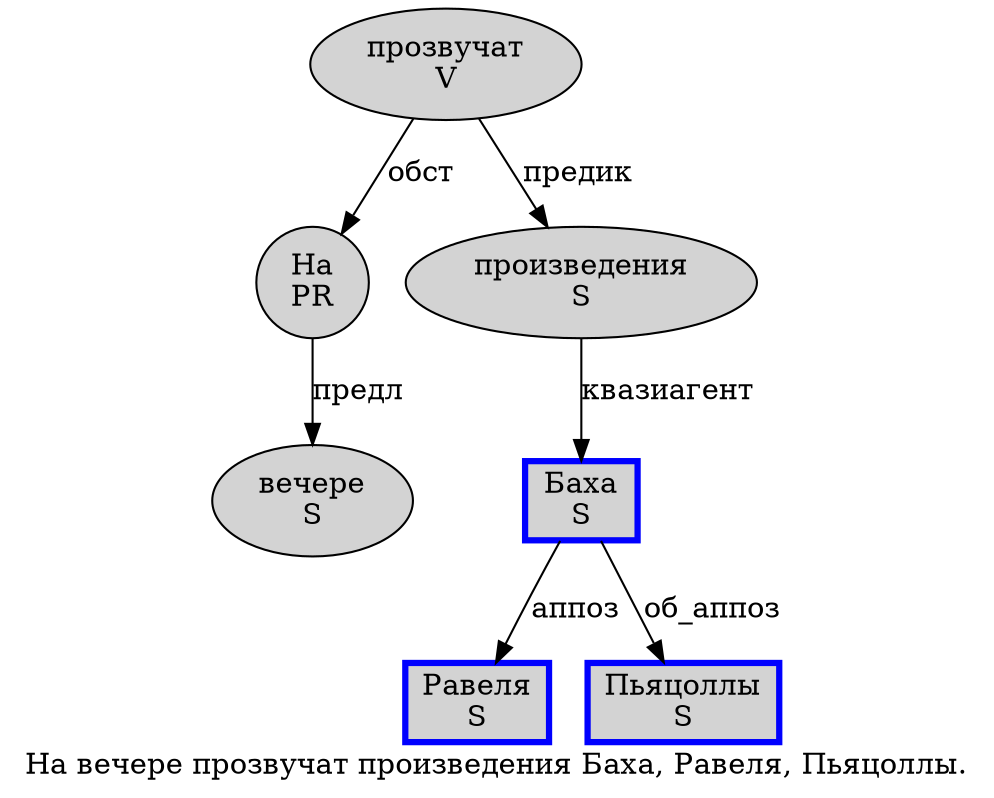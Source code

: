 digraph SENTENCE_190 {
	graph [label="На вечере прозвучат произведения Баха, Равеля, Пьяцоллы."]
	node [style=filled]
		0 [label="На
PR" color="" fillcolor=lightgray penwidth=1 shape=ellipse]
		1 [label="вечере
S" color="" fillcolor=lightgray penwidth=1 shape=ellipse]
		2 [label="прозвучат
V" color="" fillcolor=lightgray penwidth=1 shape=ellipse]
		3 [label="произведения
S" color="" fillcolor=lightgray penwidth=1 shape=ellipse]
		4 [label="Баха
S" color=blue fillcolor=lightgray penwidth=3 shape=box]
		6 [label="Равеля
S" color=blue fillcolor=lightgray penwidth=3 shape=box]
		8 [label="Пьяцоллы
S" color=blue fillcolor=lightgray penwidth=3 shape=box]
			3 -> 4 [label="квазиагент"]
			4 -> 6 [label="аппоз"]
			4 -> 8 [label="об_аппоз"]
			0 -> 1 [label="предл"]
			2 -> 0 [label="обст"]
			2 -> 3 [label="предик"]
}